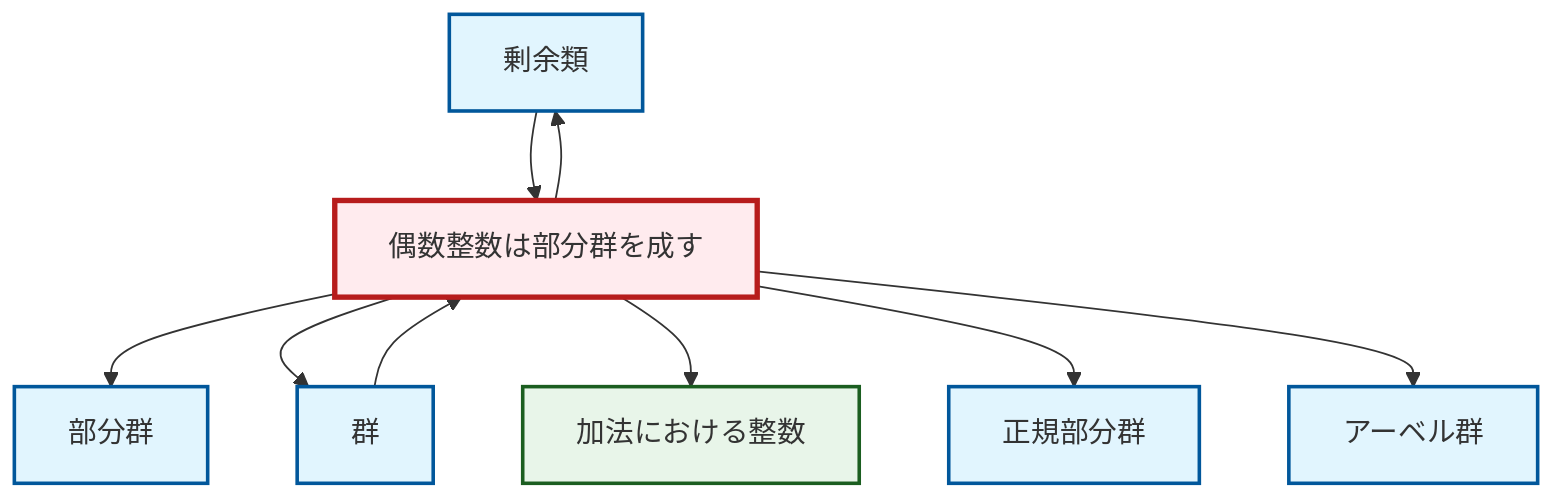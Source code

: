 graph TD
    classDef definition fill:#e1f5fe,stroke:#01579b,stroke-width:2px
    classDef theorem fill:#f3e5f5,stroke:#4a148c,stroke-width:2px
    classDef axiom fill:#fff3e0,stroke:#e65100,stroke-width:2px
    classDef example fill:#e8f5e9,stroke:#1b5e20,stroke-width:2px
    classDef current fill:#ffebee,stroke:#b71c1c,stroke-width:3px
    def-subgroup["部分群"]:::definition
    def-coset["剰余類"]:::definition
    def-normal-subgroup["正規部分群"]:::definition
    def-group["群"]:::definition
    ex-even-integers-subgroup["偶数整数は部分群を成す"]:::example
    def-abelian-group["アーベル群"]:::definition
    ex-integers-addition["加法における整数"]:::example
    ex-even-integers-subgroup --> def-subgroup
    def-group --> ex-even-integers-subgroup
    ex-even-integers-subgroup --> def-group
    ex-even-integers-subgroup --> ex-integers-addition
    ex-even-integers-subgroup --> def-coset
    ex-even-integers-subgroup --> def-normal-subgroup
    def-coset --> ex-even-integers-subgroup
    ex-even-integers-subgroup --> def-abelian-group
    class ex-even-integers-subgroup current